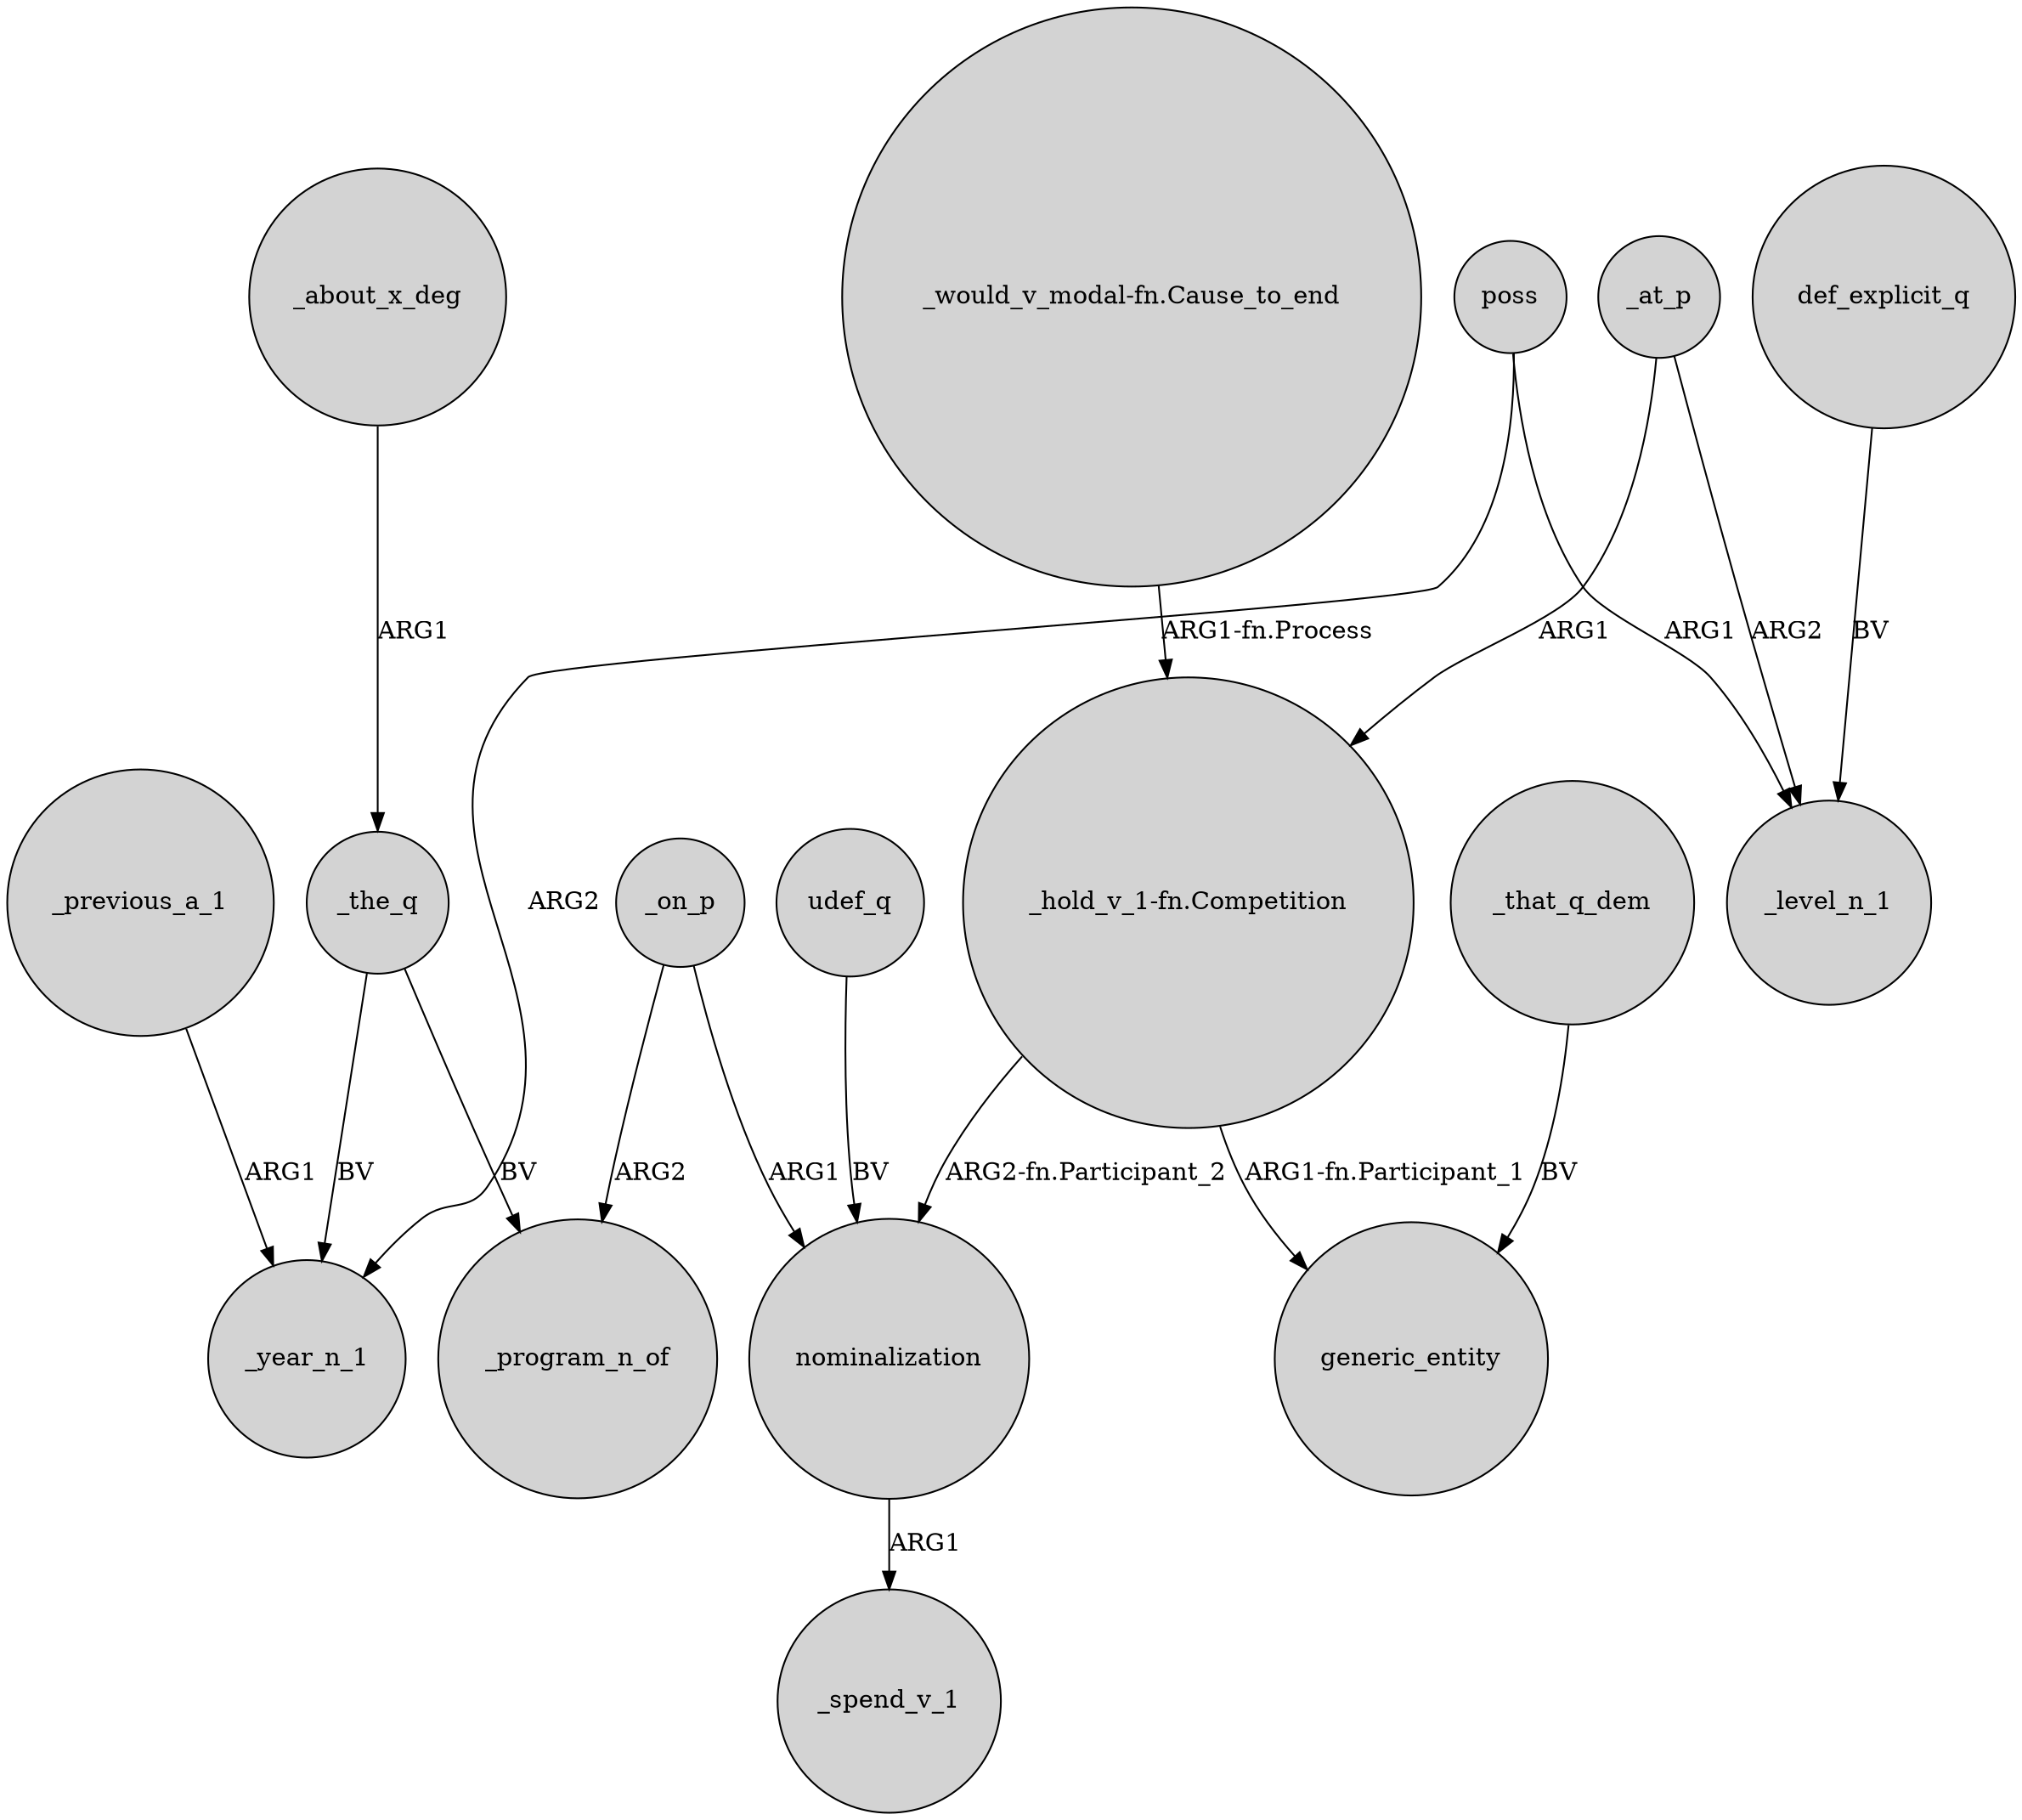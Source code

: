digraph {
	node [shape=circle style=filled]
	poss -> _year_n_1 [label=ARG2]
	_previous_a_1 -> _year_n_1 [label=ARG1]
	_about_x_deg -> _the_q [label=ARG1]
	_on_p -> nominalization [label=ARG1]
	_the_q -> _year_n_1 [label=BV]
	"_hold_v_1-fn.Competition" -> nominalization [label="ARG2-fn.Participant_2"]
	_the_q -> _program_n_of [label=BV]
	_that_q_dem -> generic_entity [label=BV]
	_at_p -> _level_n_1 [label=ARG2]
	udef_q -> nominalization [label=BV]
	nominalization -> _spend_v_1 [label=ARG1]
	"_would_v_modal-fn.Cause_to_end" -> "_hold_v_1-fn.Competition" [label="ARG1-fn.Process"]
	_at_p -> "_hold_v_1-fn.Competition" [label=ARG1]
	_on_p -> _program_n_of [label=ARG2]
	def_explicit_q -> _level_n_1 [label=BV]
	poss -> _level_n_1 [label=ARG1]
	"_hold_v_1-fn.Competition" -> generic_entity [label="ARG1-fn.Participant_1"]
}
